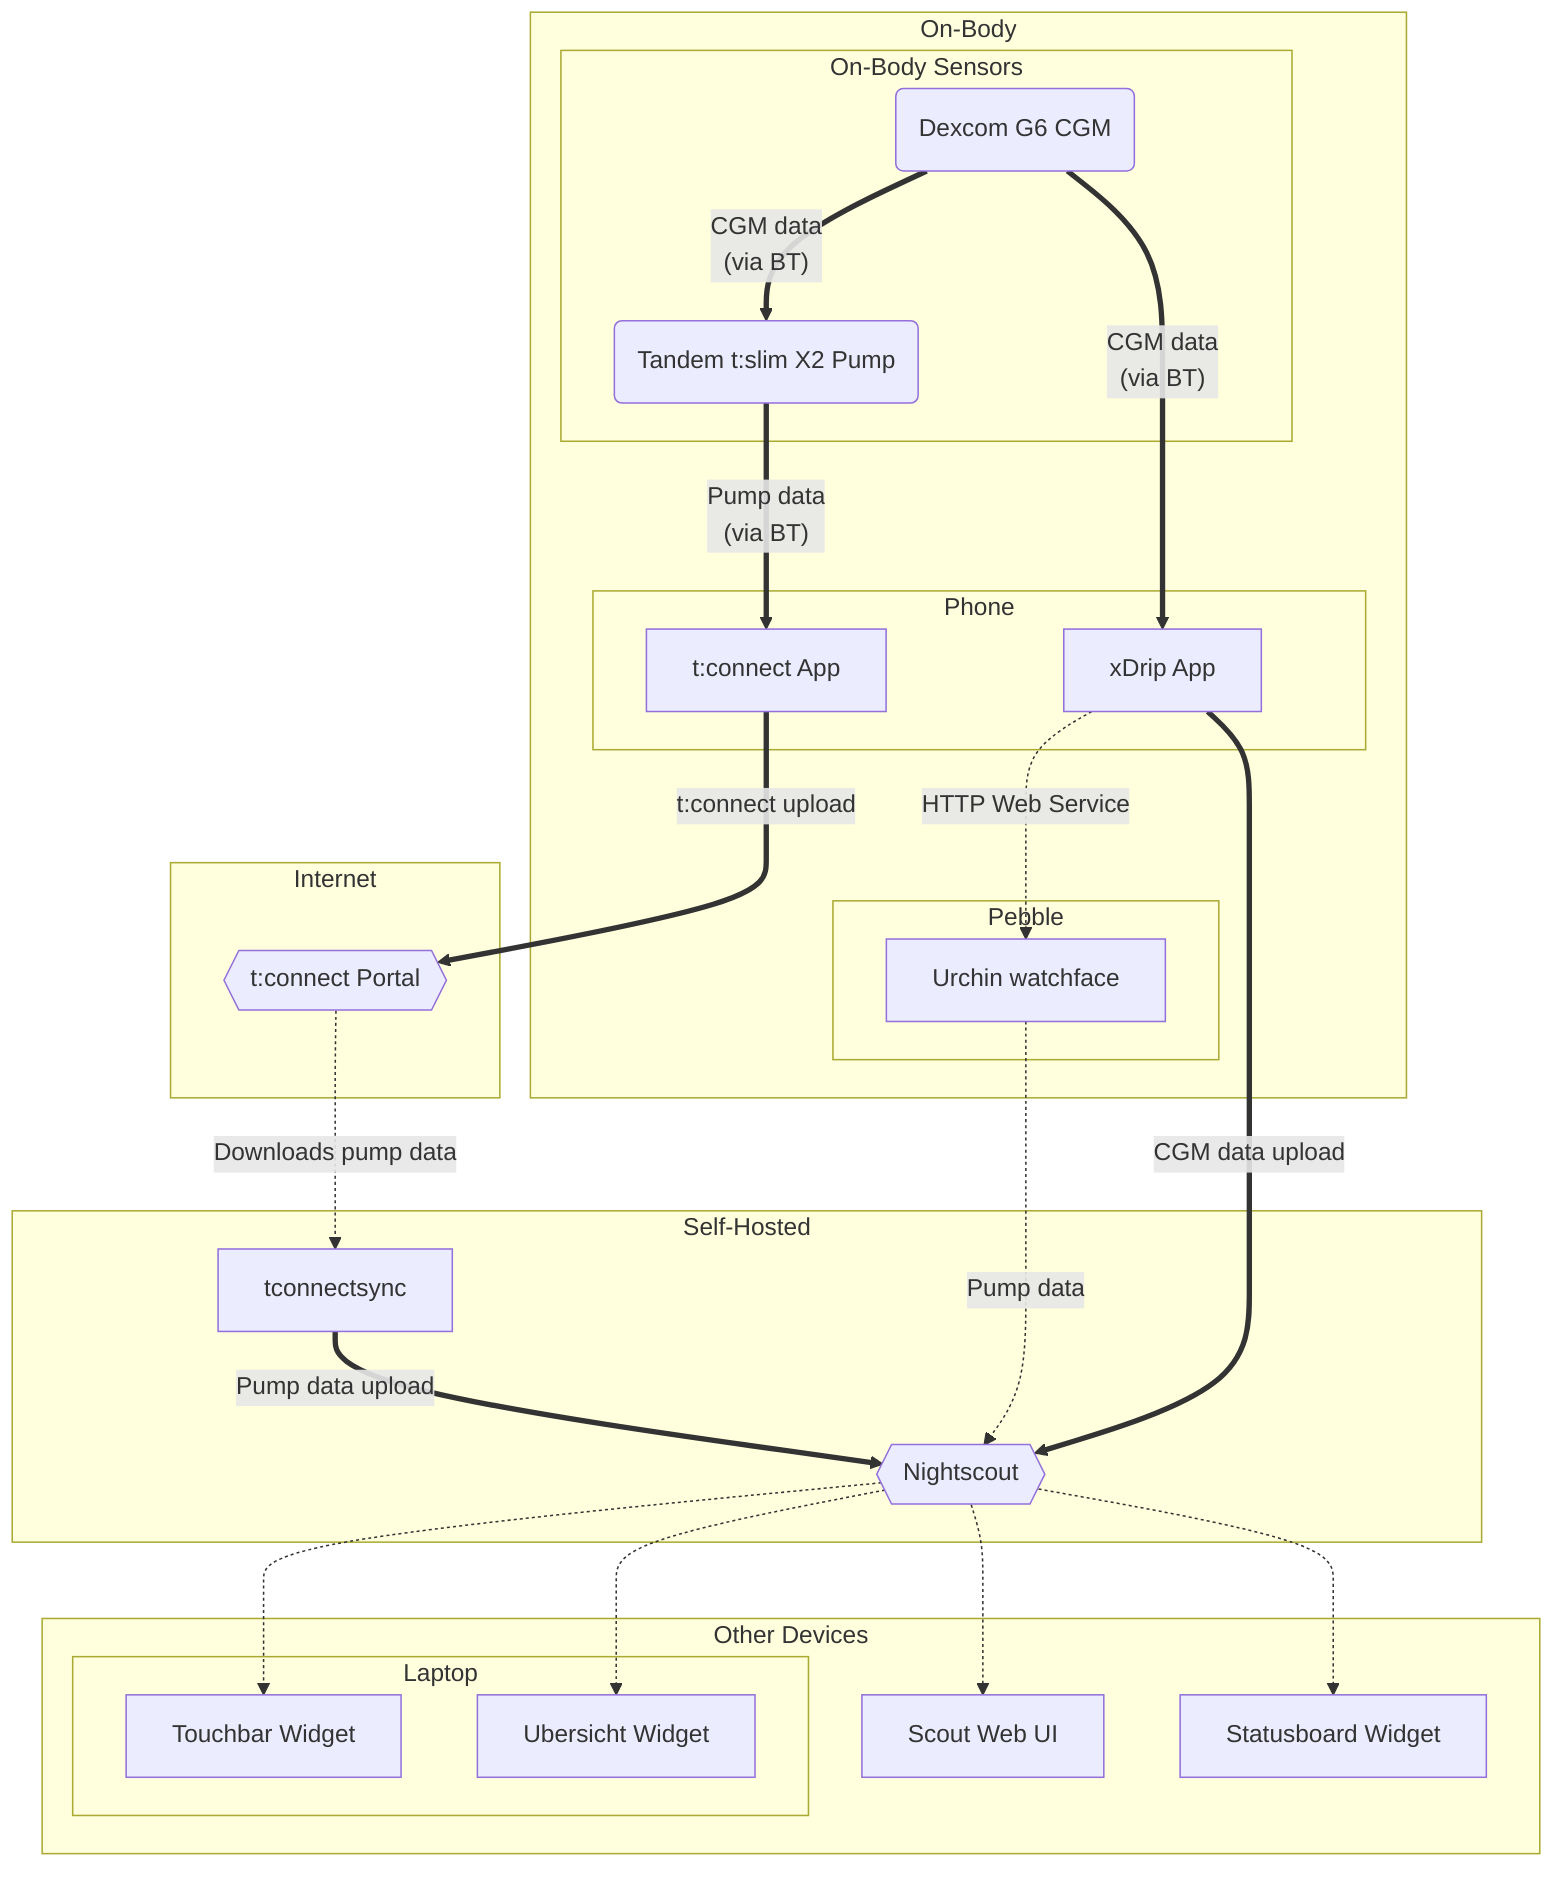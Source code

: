 graph TD
    subgraph "On-Body"
        subgraph "On-Body Sensors"
            CGM(Dexcom G6 CGM)
            PUMP(Tandem t:slim X2 Pump)

            CGM ==>|"CGM data<br>(via BT)"| PUMP
        end

        subgraph Phone
            XDRIP[xDrip App]
            TCONNECTANDROID[t:connect App]
            click XDRIP "http://github.com/nightscoutfoundation/xdrip"

            CGM ===>|"CGM data<br>(via BT)"| XDRIP
            

            PUMP ==>|"Pump data<br>(via BT)"| TCONNECTANDROID
        end


        subgraph Pebble
            PEBBLE["Urchin watchface"]
            click PEBBLE "https://github.com/jwoglom/urchin-cgm"
            XDRIP -.->|HTTP Web Service| PEBBLE
        end
    end

    subgraph Internet
        TCONNECTPORTAL{{t:connect Portal}}
        click TCONNECTPORTAL "https://tconnect.tandemdiabetes.com/"

        TCONNECTANDROID ==>|t:connect upload| TCONNECTPORTAL
    end

    subgraph Self-Hosted
        NIGHTSCOUT{{Nightscout}}
        TCONNECTSYNC[tconnectsync]
        click NIGHTSCOUT "https://github.com/nightscout/cgm-remote-monitor"
        click TCONNECTSYNC "https://github.com/jwoglom/tconnectsync"

        XDRIP ==>|CGM data upload| NIGHTSCOUT

        TCONNECTPORTAL -.->|Downloads pump data| TCONNECTSYNC
        TCONNECTSYNC ==>|Pump data upload| NIGHTSCOUT
    end

    subgraph "Other Devices"
        subgraph Laptop
            TOUCHBAR[Touchbar Widget]
            UBERSICHT[Ubersicht Widget]

            click UBERSICHT "https://github.com/jwoglom/nibar"

            NIGHTSCOUT -.-> TOUCHBAR
            NIGHTSCOUT -.-> UBERSICHT
        end

        SCOUT[Scout Web UI]
        STATUSBOARD[Statusboard Widget]

        click SCOUT "https://github.com/jwoglom/scout"
        click STATUSBOARD "https://github.com/jwoglom/statusboard"

        NIGHTSCOUT -.-> SCOUT
        NIGHTSCOUT -.-> STATUSBOARD

        PEBBLE -.->|Pump data| NIGHTSCOUT
    end